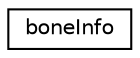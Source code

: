 digraph "Graphical Class Hierarchy"
{
  edge [fontname="Helvetica",fontsize="10",labelfontname="Helvetica",labelfontsize="10"];
  node [fontname="Helvetica",fontsize="10",shape=record];
  rankdir="LR";
  Node1 [label="boneInfo",height=0.2,width=0.4,color="black", fillcolor="white", style="filled",URL="$structbone_info.html",tooltip="struct to store bone data per bone for skinning the matrix stored are in the assimp order..."];
}

